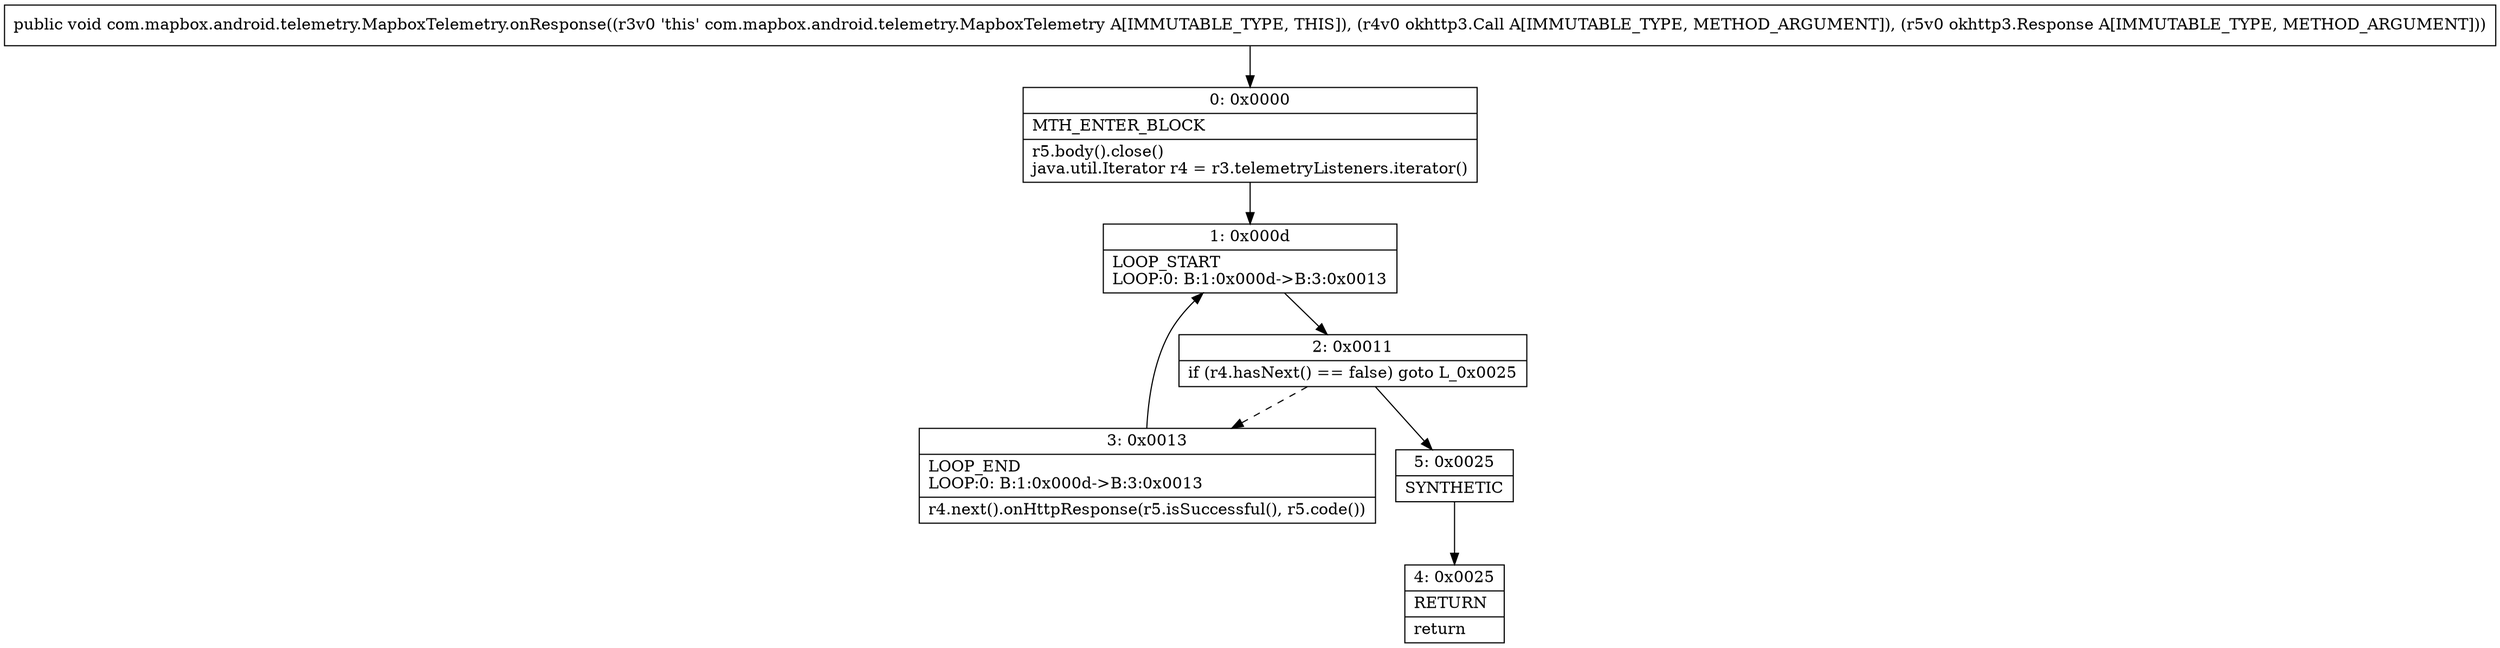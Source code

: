 digraph "CFG forcom.mapbox.android.telemetry.MapboxTelemetry.onResponse(Lokhttp3\/Call;Lokhttp3\/Response;)V" {
Node_0 [shape=record,label="{0\:\ 0x0000|MTH_ENTER_BLOCK\l|r5.body().close()\ljava.util.Iterator r4 = r3.telemetryListeners.iterator()\l}"];
Node_1 [shape=record,label="{1\:\ 0x000d|LOOP_START\lLOOP:0: B:1:0x000d\-\>B:3:0x0013\l}"];
Node_2 [shape=record,label="{2\:\ 0x0011|if (r4.hasNext() == false) goto L_0x0025\l}"];
Node_3 [shape=record,label="{3\:\ 0x0013|LOOP_END\lLOOP:0: B:1:0x000d\-\>B:3:0x0013\l|r4.next().onHttpResponse(r5.isSuccessful(), r5.code())\l}"];
Node_4 [shape=record,label="{4\:\ 0x0025|RETURN\l|return\l}"];
Node_5 [shape=record,label="{5\:\ 0x0025|SYNTHETIC\l}"];
MethodNode[shape=record,label="{public void com.mapbox.android.telemetry.MapboxTelemetry.onResponse((r3v0 'this' com.mapbox.android.telemetry.MapboxTelemetry A[IMMUTABLE_TYPE, THIS]), (r4v0 okhttp3.Call A[IMMUTABLE_TYPE, METHOD_ARGUMENT]), (r5v0 okhttp3.Response A[IMMUTABLE_TYPE, METHOD_ARGUMENT])) }"];
MethodNode -> Node_0;
Node_0 -> Node_1;
Node_1 -> Node_2;
Node_2 -> Node_3[style=dashed];
Node_2 -> Node_5;
Node_3 -> Node_1;
Node_5 -> Node_4;
}


